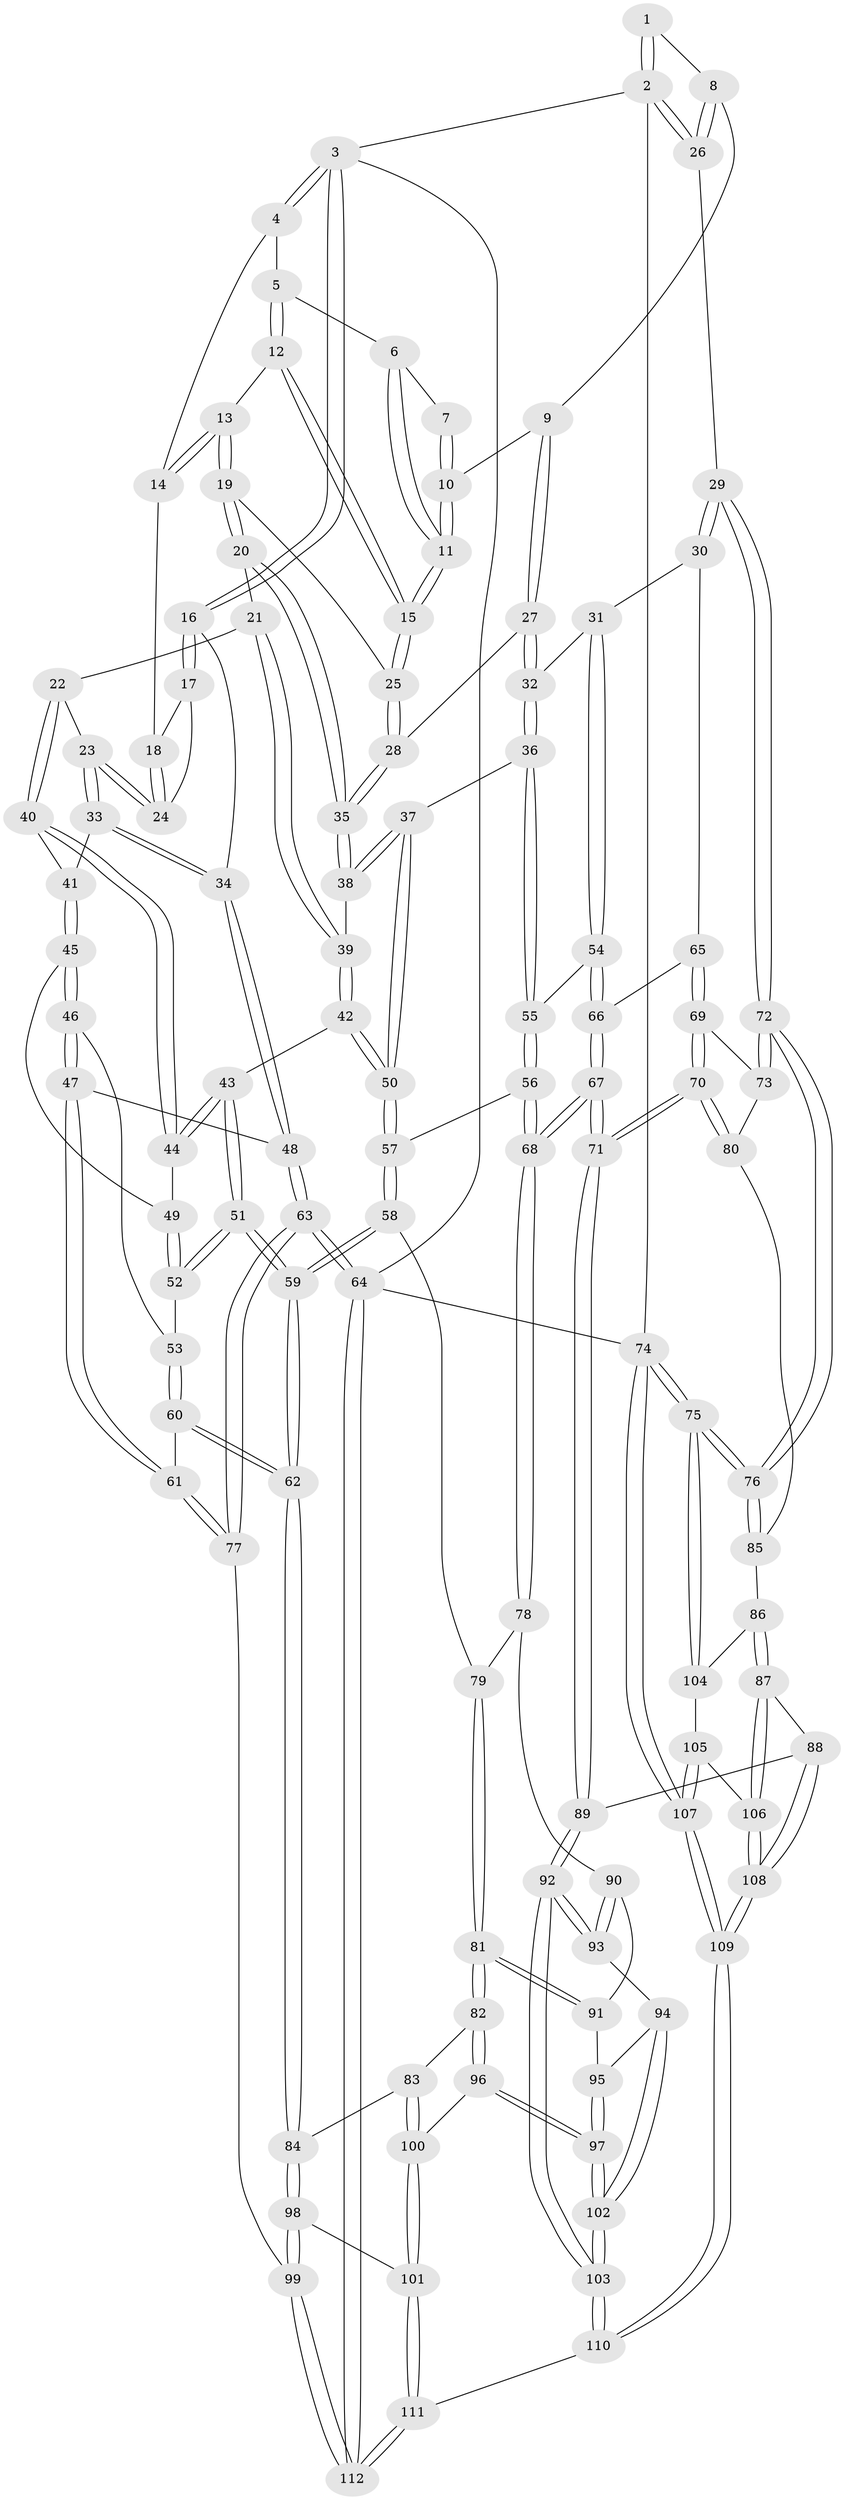 // Generated by graph-tools (version 1.1) at 2025/27/03/09/25 03:27:05]
// undirected, 112 vertices, 277 edges
graph export_dot {
graph [start="1"]
  node [color=gray90,style=filled];
  1 [pos="+0.8499012743121669+0"];
  2 [pos="+1+0"];
  3 [pos="+0+0"];
  4 [pos="+0.2993144137060881+0"];
  5 [pos="+0.472018464745536+0"];
  6 [pos="+0.47425764876209553+0"];
  7 [pos="+0.5446994564840705+0"];
  8 [pos="+0.8001154539215946+0.1513901071576707"];
  9 [pos="+0.7550723251475633+0.1830366364755442"];
  10 [pos="+0.6524445235558834+0.15738694450287707"];
  11 [pos="+0.5524601421706568+0.22358859028380867"];
  12 [pos="+0.4205557953216681+0.1420701216876208"];
  13 [pos="+0.35320019488375404+0.18437147798650658"];
  14 [pos="+0.2923519892907268+0.1648877154287574"];
  15 [pos="+0.5388687175858408+0.23852624664062103"];
  16 [pos="+0+0"];
  17 [pos="+0+0.05683471600501474"];
  18 [pos="+0.27527756260171404+0.1714398779668594"];
  19 [pos="+0.36677852736628036+0.25920646142843445"];
  20 [pos="+0.3419626321732387+0.32149389424613817"];
  21 [pos="+0.3286418517109764+0.3351081960474689"];
  22 [pos="+0.28547395806916+0.33992792601745114"];
  23 [pos="+0.23309270788633515+0.2686517717873597"];
  24 [pos="+0.23444443364845166+0.2569565729732445"];
  25 [pos="+0.5338018752659567+0.27006904918227637"];
  26 [pos="+1+0.3132140552082281"];
  27 [pos="+0.7475520987401912+0.28622175631526225"];
  28 [pos="+0.5380671259237823+0.29625566008723847"];
  29 [pos="+1+0.3178907369532718"];
  30 [pos="+1+0.3468468888959006"];
  31 [pos="+1+0.37447911415380625"];
  32 [pos="+0.7671947708035964+0.3774247117241952"];
  33 [pos="+0.054728663939099295+0.31279538594597894"];
  34 [pos="+0+0.18455442721634058"];
  35 [pos="+0.5337092808232364+0.34559240973470845"];
  36 [pos="+0.7271828785014232+0.4285298204494731"];
  37 [pos="+0.5567822336559181+0.41026130374377"];
  38 [pos="+0.5386069836208899+0.37225268843735254"];
  39 [pos="+0.37298260700451913+0.4040952234909597"];
  40 [pos="+0.27372050582862667+0.3545330239800465"];
  41 [pos="+0.12957398559590605+0.37977117961580553"];
  42 [pos="+0.3709505849332392+0.5018506381144332"];
  43 [pos="+0.33949088274419753+0.5142382444698772"];
  44 [pos="+0.25781604644459843+0.45791476863480585"];
  45 [pos="+0.1563105502552222+0.4578198124859914"];
  46 [pos="+0.11897737885579603+0.5178747662925125"];
  47 [pos="+0.08200696496773419+0.5393805756664666"];
  48 [pos="+0+0.4161426240125914"];
  49 [pos="+0.22744753206996163+0.4677299269617356"];
  50 [pos="+0.5006748463998906+0.5340721393692043"];
  51 [pos="+0.31935676877865593+0.5548905746846008"];
  52 [pos="+0.2203488662751822+0.532215480974727"];
  53 [pos="+0.20072217300433878+0.5648465932650963"];
  54 [pos="+0.8193054315180719+0.5599144864808988"];
  55 [pos="+0.7447230880482768+0.5183520442235674"];
  56 [pos="+0.651264786929739+0.6304749540894364"];
  57 [pos="+0.5055414355484522+0.5499527171242014"];
  58 [pos="+0.4474378641960539+0.6700868035741244"];
  59 [pos="+0.2753554054266531+0.6955026794363692"];
  60 [pos="+0.25069481433199947+0.695403782233931"];
  61 [pos="+0.10494246021779516+0.7110872999621236"];
  62 [pos="+0.2703108283280608+0.6994874750522835"];
  63 [pos="+0+0.8025847174772"];
  64 [pos="+0+1"];
  65 [pos="+0.8741581317479868+0.6060405788774892"];
  66 [pos="+0.8247038693001797+0.5672490746348336"];
  67 [pos="+0.7287240701601584+0.7506990503460632"];
  68 [pos="+0.6650218210768896+0.7048945380329131"];
  69 [pos="+0.8933266848297152+0.642381878642704"];
  70 [pos="+0.7676810456862285+0.7645956167396253"];
  71 [pos="+0.7499142912021438+0.7730975483913157"];
  72 [pos="+1+0.6849691999901799"];
  73 [pos="+0.9582501162302266+0.672664416417935"];
  74 [pos="+1+1"];
  75 [pos="+1+0.7582052924276873"];
  76 [pos="+1+0.6934309566670647"];
  77 [pos="+0.0048740609538772085+0.7850822513810214"];
  78 [pos="+0.6014089121797382+0.7391510229350827"];
  79 [pos="+0.45701337753143606+0.6847056931453884"];
  80 [pos="+0.8996892954534488+0.7671397293745432"];
  81 [pos="+0.46408969002415706+0.7794826485280217"];
  82 [pos="+0.44182937385625914+0.8259136895849423"];
  83 [pos="+0.2820590558235853+0.7378120730292864"];
  84 [pos="+0.28127271212156524+0.7372284311320039"];
  85 [pos="+0.9110650974876894+0.7868348341098329"];
  86 [pos="+0.9270417253614611+0.8463347013430355"];
  87 [pos="+0.9022311257123314+0.8662677819313408"];
  88 [pos="+0.7559649380929007+0.8151400920548488"];
  89 [pos="+0.752769403220362+0.8123210510908295"];
  90 [pos="+0.600633822916919+0.7403932158850504"];
  91 [pos="+0.5508906059201749+0.7830873602251452"];
  92 [pos="+0.6675793058254256+0.9109082937286892"];
  93 [pos="+0.6011557443069734+0.830133147828671"];
  94 [pos="+0.5677086898171166+0.8449260918502869"];
  95 [pos="+0.5483115346591861+0.795578030224679"];
  96 [pos="+0.4513622083361867+0.884262912692531"];
  97 [pos="+0.47146323594226186+0.9068844203847265"];
  98 [pos="+0.25457894755679106+0.8887971432839198"];
  99 [pos="+0.15753876351343113+0.9375545808861785"];
  100 [pos="+0.38407540926172345+0.8848605006831839"];
  101 [pos="+0.2985233775596931+0.9152575356817858"];
  102 [pos="+0.5078417486646271+0.9696858102360832"];
  103 [pos="+0.5647422361935954+1"];
  104 [pos="+0.9974772855475738+0.8404855041830328"];
  105 [pos="+0.9698749062197712+0.9175932934707027"];
  106 [pos="+0.9009982116822276+0.921215074312568"];
  107 [pos="+1+1"];
  108 [pos="+0.8624789252798907+1"];
  109 [pos="+0.86825891502919+1"];
  110 [pos="+0.5644640189194214+1"];
  111 [pos="+0.4266861264199234+1"];
  112 [pos="+0.12515580466060022+1"];
  1 -- 2;
  1 -- 2;
  1 -- 8;
  2 -- 3;
  2 -- 26;
  2 -- 26;
  2 -- 74;
  3 -- 4;
  3 -- 4;
  3 -- 16;
  3 -- 16;
  3 -- 64;
  4 -- 5;
  4 -- 14;
  5 -- 6;
  5 -- 12;
  5 -- 12;
  6 -- 7;
  6 -- 11;
  6 -- 11;
  7 -- 10;
  7 -- 10;
  8 -- 9;
  8 -- 26;
  8 -- 26;
  9 -- 10;
  9 -- 27;
  9 -- 27;
  10 -- 11;
  10 -- 11;
  11 -- 15;
  11 -- 15;
  12 -- 13;
  12 -- 15;
  12 -- 15;
  13 -- 14;
  13 -- 14;
  13 -- 19;
  13 -- 19;
  14 -- 18;
  15 -- 25;
  15 -- 25;
  16 -- 17;
  16 -- 17;
  16 -- 34;
  17 -- 18;
  17 -- 24;
  18 -- 24;
  18 -- 24;
  19 -- 20;
  19 -- 20;
  19 -- 25;
  20 -- 21;
  20 -- 35;
  20 -- 35;
  21 -- 22;
  21 -- 39;
  21 -- 39;
  22 -- 23;
  22 -- 40;
  22 -- 40;
  23 -- 24;
  23 -- 24;
  23 -- 33;
  23 -- 33;
  25 -- 28;
  25 -- 28;
  26 -- 29;
  27 -- 28;
  27 -- 32;
  27 -- 32;
  28 -- 35;
  28 -- 35;
  29 -- 30;
  29 -- 30;
  29 -- 72;
  29 -- 72;
  30 -- 31;
  30 -- 65;
  31 -- 32;
  31 -- 54;
  31 -- 54;
  32 -- 36;
  32 -- 36;
  33 -- 34;
  33 -- 34;
  33 -- 41;
  34 -- 48;
  34 -- 48;
  35 -- 38;
  35 -- 38;
  36 -- 37;
  36 -- 55;
  36 -- 55;
  37 -- 38;
  37 -- 38;
  37 -- 50;
  37 -- 50;
  38 -- 39;
  39 -- 42;
  39 -- 42;
  40 -- 41;
  40 -- 44;
  40 -- 44;
  41 -- 45;
  41 -- 45;
  42 -- 43;
  42 -- 50;
  42 -- 50;
  43 -- 44;
  43 -- 44;
  43 -- 51;
  43 -- 51;
  44 -- 49;
  45 -- 46;
  45 -- 46;
  45 -- 49;
  46 -- 47;
  46 -- 47;
  46 -- 53;
  47 -- 48;
  47 -- 61;
  47 -- 61;
  48 -- 63;
  48 -- 63;
  49 -- 52;
  49 -- 52;
  50 -- 57;
  50 -- 57;
  51 -- 52;
  51 -- 52;
  51 -- 59;
  51 -- 59;
  52 -- 53;
  53 -- 60;
  53 -- 60;
  54 -- 55;
  54 -- 66;
  54 -- 66;
  55 -- 56;
  55 -- 56;
  56 -- 57;
  56 -- 68;
  56 -- 68;
  57 -- 58;
  57 -- 58;
  58 -- 59;
  58 -- 59;
  58 -- 79;
  59 -- 62;
  59 -- 62;
  60 -- 61;
  60 -- 62;
  60 -- 62;
  61 -- 77;
  61 -- 77;
  62 -- 84;
  62 -- 84;
  63 -- 64;
  63 -- 64;
  63 -- 77;
  63 -- 77;
  64 -- 112;
  64 -- 112;
  64 -- 74;
  65 -- 66;
  65 -- 69;
  65 -- 69;
  66 -- 67;
  66 -- 67;
  67 -- 68;
  67 -- 68;
  67 -- 71;
  67 -- 71;
  68 -- 78;
  68 -- 78;
  69 -- 70;
  69 -- 70;
  69 -- 73;
  70 -- 71;
  70 -- 71;
  70 -- 80;
  70 -- 80;
  71 -- 89;
  71 -- 89;
  72 -- 73;
  72 -- 73;
  72 -- 76;
  72 -- 76;
  73 -- 80;
  74 -- 75;
  74 -- 75;
  74 -- 107;
  74 -- 107;
  75 -- 76;
  75 -- 76;
  75 -- 104;
  75 -- 104;
  76 -- 85;
  76 -- 85;
  77 -- 99;
  78 -- 79;
  78 -- 90;
  79 -- 81;
  79 -- 81;
  80 -- 85;
  81 -- 82;
  81 -- 82;
  81 -- 91;
  81 -- 91;
  82 -- 83;
  82 -- 96;
  82 -- 96;
  83 -- 84;
  83 -- 100;
  83 -- 100;
  84 -- 98;
  84 -- 98;
  85 -- 86;
  86 -- 87;
  86 -- 87;
  86 -- 104;
  87 -- 88;
  87 -- 106;
  87 -- 106;
  88 -- 89;
  88 -- 108;
  88 -- 108;
  89 -- 92;
  89 -- 92;
  90 -- 91;
  90 -- 93;
  90 -- 93;
  91 -- 95;
  92 -- 93;
  92 -- 93;
  92 -- 103;
  92 -- 103;
  93 -- 94;
  94 -- 95;
  94 -- 102;
  94 -- 102;
  95 -- 97;
  95 -- 97;
  96 -- 97;
  96 -- 97;
  96 -- 100;
  97 -- 102;
  97 -- 102;
  98 -- 99;
  98 -- 99;
  98 -- 101;
  99 -- 112;
  99 -- 112;
  100 -- 101;
  100 -- 101;
  101 -- 111;
  101 -- 111;
  102 -- 103;
  102 -- 103;
  103 -- 110;
  103 -- 110;
  104 -- 105;
  105 -- 106;
  105 -- 107;
  105 -- 107;
  106 -- 108;
  106 -- 108;
  107 -- 109;
  107 -- 109;
  108 -- 109;
  108 -- 109;
  109 -- 110;
  109 -- 110;
  110 -- 111;
  111 -- 112;
  111 -- 112;
}
